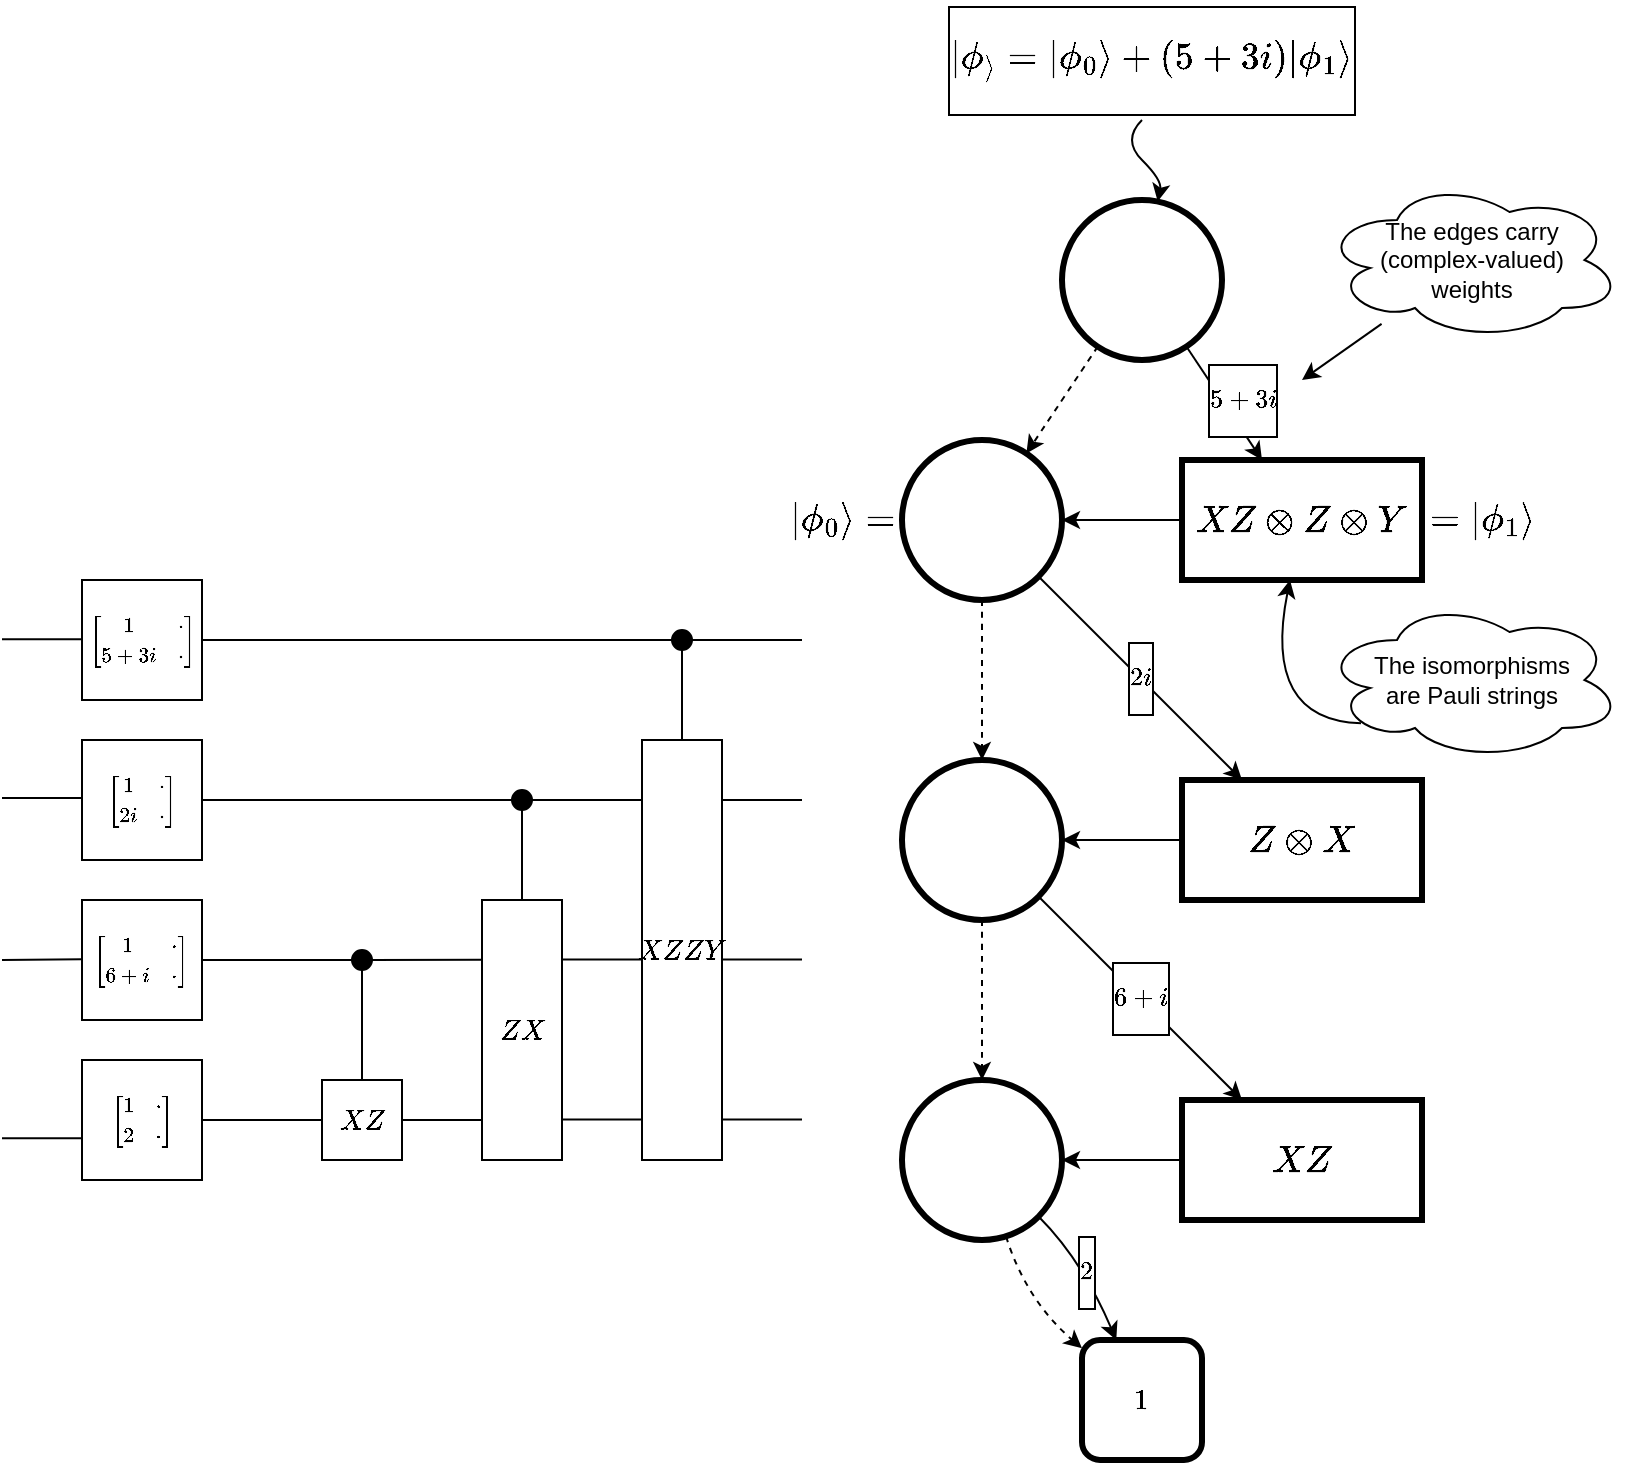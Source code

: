 <mxfile version="13.10.0" type="device"><diagram id="DWoRQ5sVg6UwdOeXwkce" name="Page-1"><mxGraphModel dx="2205" dy="825" grid="1" gridSize="10" guides="1" tooltips="1" connect="1" arrows="1" fold="1" page="1" pageScale="1" pageWidth="850" pageHeight="1100" math="1" shadow="0"><root><mxCell id="0"/><mxCell id="1" parent="0"/><mxCell id="V9ME7ie5uXiMiQpmZWRb-1" value="" style="endArrow=none;html=1;" edge="1" parent="1"><mxGeometry width="50" height="50" relative="1" as="geometry"><mxPoint x="-210" y="379.66" as="sourcePoint"/><mxPoint x="-170" y="379.66" as="targetPoint"/></mxGeometry></mxCell><mxCell id="V9ME7ie5uXiMiQpmZWRb-2" value="" style="endArrow=none;html=1;" edge="1" parent="1"><mxGeometry width="50" height="50" relative="1" as="geometry"><mxPoint x="-210" y="459" as="sourcePoint"/><mxPoint x="-170" y="459" as="targetPoint"/></mxGeometry></mxCell><mxCell id="V9ME7ie5uXiMiQpmZWRb-3" value="" style="endArrow=none;html=1;" edge="1" parent="1"><mxGeometry width="50" height="50" relative="1" as="geometry"><mxPoint x="-210" y="540" as="sourcePoint"/><mxPoint x="-170" y="539.66" as="targetPoint"/></mxGeometry></mxCell><mxCell id="V9ME7ie5uXiMiQpmZWRb-4" value="" style="endArrow=none;html=1;" edge="1" parent="1"><mxGeometry width="50" height="50" relative="1" as="geometry"><mxPoint x="-210" y="629.17" as="sourcePoint"/><mxPoint x="-170" y="629.17" as="targetPoint"/></mxGeometry></mxCell><mxCell id="V9ME7ie5uXiMiQpmZWRb-8" value="$$\begin{bmatrix}1 &amp;amp; \cdot \\ 2 &amp;amp; \cdot \end{bmatrix}$$" style="rounded=0;whiteSpace=wrap;html=1;fontSize=9;" vertex="1" parent="1"><mxGeometry x="-170" y="590" width="60" height="60" as="geometry"/></mxCell><mxCell id="V9ME7ie5uXiMiQpmZWRb-9" value="$$XZ$$" style="rounded=0;whiteSpace=wrap;html=1;" vertex="1" parent="1"><mxGeometry x="-50" y="600" width="40" height="40" as="geometry"/></mxCell><mxCell id="V9ME7ie5uXiMiQpmZWRb-10" value="$$Z\\X$$" style="rounded=0;whiteSpace=wrap;html=1;" vertex="1" parent="1"><mxGeometry x="30" y="510" width="40" height="130" as="geometry"/></mxCell><mxCell id="V9ME7ie5uXiMiQpmZWRb-11" value="$$XZ\\Z\\Y$$" style="rounded=0;whiteSpace=wrap;html=1;" vertex="1" parent="1"><mxGeometry x="110" y="430" width="40" height="210" as="geometry"/></mxCell><mxCell id="V9ME7ie5uXiMiQpmZWRb-12" value="" style="endArrow=none;html=1;exitX=1;exitY=0.5;exitDx=0;exitDy=0;" edge="1" parent="1" source="V9ME7ie5uXiMiQpmZWRb-24"><mxGeometry width="50" height="50" relative="1" as="geometry"><mxPoint y="560" as="sourcePoint"/><mxPoint x="190" y="380" as="targetPoint"/></mxGeometry></mxCell><mxCell id="V9ME7ie5uXiMiQpmZWRb-14" value="" style="endArrow=none;html=1;exitX=1;exitY=0.5;exitDx=0;exitDy=0;entryX=0;entryY=0.5;entryDx=0;entryDy=0;" edge="1" parent="1" source="V9ME7ie5uXiMiQpmZWRb-59" target="V9ME7ie5uXiMiQpmZWRb-23"><mxGeometry width="50" height="50" relative="1" as="geometry"><mxPoint x="-90" y="550" as="sourcePoint"/><mxPoint x="210.0" y="450" as="targetPoint"/></mxGeometry></mxCell><mxCell id="V9ME7ie5uXiMiQpmZWRb-15" value="" style="endArrow=none;html=1;exitX=1;exitY=0.5;exitDx=0;exitDy=0;entryX=0;entryY=0.5;entryDx=0;entryDy=0;" edge="1" parent="1" source="V9ME7ie5uXiMiQpmZWRb-8" target="V9ME7ie5uXiMiQpmZWRb-9"><mxGeometry width="50" height="50" relative="1" as="geometry"><mxPoint x="-60" y="460" as="sourcePoint"/><mxPoint x="220.0" y="460" as="targetPoint"/></mxGeometry></mxCell><mxCell id="V9ME7ie5uXiMiQpmZWRb-16" value="" style="endArrow=none;html=1;exitX=1;exitY=0.5;exitDx=0;exitDy=0;" edge="1" parent="1" source="V9ME7ie5uXiMiQpmZWRb-9"><mxGeometry width="50" height="50" relative="1" as="geometry"><mxPoint x="-50" y="470" as="sourcePoint"/><mxPoint x="30" y="620" as="targetPoint"/></mxGeometry></mxCell><mxCell id="V9ME7ie5uXiMiQpmZWRb-27" style="edgeStyle=orthogonalEdgeStyle;rounded=0;orthogonalLoop=1;jettySize=auto;html=1;endArrow=none;endFill=0;" edge="1" parent="1" source="V9ME7ie5uXiMiQpmZWRb-19" target="V9ME7ie5uXiMiQpmZWRb-10"><mxGeometry relative="1" as="geometry"/></mxCell><mxCell id="V9ME7ie5uXiMiQpmZWRb-19" value="" style="ellipse;whiteSpace=wrap;html=1;aspect=fixed;fillColor=#000000;" vertex="1" parent="1"><mxGeometry x="45" y="455" width="10" height="10" as="geometry"/></mxCell><mxCell id="V9ME7ie5uXiMiQpmZWRb-21" value="" style="endArrow=none;html=1;exitX=1;exitY=0.5;exitDx=0;exitDy=0;entryX=0;entryY=0.5;entryDx=0;entryDy=0;" edge="1" parent="1" source="V9ME7ie5uXiMiQpmZWRb-60" target="V9ME7ie5uXiMiQpmZWRb-19"><mxGeometry width="50" height="50" relative="1" as="geometry"><mxPoint x="-90" y="490" as="sourcePoint"/><mxPoint x="109.6" y="490.48" as="targetPoint"/></mxGeometry></mxCell><mxCell id="V9ME7ie5uXiMiQpmZWRb-26" style="edgeStyle=orthogonalEdgeStyle;rounded=0;orthogonalLoop=1;jettySize=auto;html=1;endArrow=none;endFill=0;" edge="1" parent="1" source="V9ME7ie5uXiMiQpmZWRb-23" target="V9ME7ie5uXiMiQpmZWRb-9"><mxGeometry relative="1" as="geometry"/></mxCell><mxCell id="V9ME7ie5uXiMiQpmZWRb-23" value="" style="ellipse;whiteSpace=wrap;html=1;aspect=fixed;fillColor=#000000;" vertex="1" parent="1"><mxGeometry x="-35" y="535" width="10" height="10" as="geometry"/></mxCell><mxCell id="V9ME7ie5uXiMiQpmZWRb-28" style="edgeStyle=orthogonalEdgeStyle;rounded=0;orthogonalLoop=1;jettySize=auto;html=1;endArrow=none;endFill=0;" edge="1" parent="1" source="V9ME7ie5uXiMiQpmZWRb-24" target="V9ME7ie5uXiMiQpmZWRb-11"><mxGeometry relative="1" as="geometry"/></mxCell><mxCell id="V9ME7ie5uXiMiQpmZWRb-24" value="" style="ellipse;whiteSpace=wrap;html=1;aspect=fixed;fillColor=#000000;" vertex="1" parent="1"><mxGeometry x="125" y="375" width="10" height="10" as="geometry"/></mxCell><mxCell id="V9ME7ie5uXiMiQpmZWRb-25" value="" style="endArrow=none;html=1;exitX=1;exitY=0.5;exitDx=0;exitDy=0;" edge="1" parent="1" source="V9ME7ie5uXiMiQpmZWRb-61" target="V9ME7ie5uXiMiQpmZWRb-24"><mxGeometry width="50" height="50" relative="1" as="geometry"><mxPoint x="-90" y="430" as="sourcePoint"/><mxPoint x="190" y="430" as="targetPoint"/></mxGeometry></mxCell><mxCell id="V9ME7ie5uXiMiQpmZWRb-29" value="" style="endArrow=none;html=1;" edge="1" parent="1"><mxGeometry width="50" height="50" relative="1" as="geometry"><mxPoint x="150" y="539.76" as="sourcePoint"/><mxPoint x="190" y="539.76" as="targetPoint"/></mxGeometry></mxCell><mxCell id="V9ME7ie5uXiMiQpmZWRb-30" value="" style="endArrow=none;html=1;" edge="1" parent="1"><mxGeometry width="50" height="50" relative="1" as="geometry"><mxPoint x="150" y="619.76" as="sourcePoint"/><mxPoint x="190" y="619.76" as="targetPoint"/></mxGeometry></mxCell><mxCell id="V9ME7ie5uXiMiQpmZWRb-31" value="" style="endArrow=none;html=1;" edge="1" parent="1"><mxGeometry width="50" height="50" relative="1" as="geometry"><mxPoint x="150" y="460" as="sourcePoint"/><mxPoint x="190" y="460" as="targetPoint"/></mxGeometry></mxCell><mxCell id="V9ME7ie5uXiMiQpmZWRb-32" value="$$5+3i$$" style="edgeStyle=none;rounded=0;orthogonalLoop=1;jettySize=auto;html=1;labelBorderColor=#000000;" edge="1" parent="1" source="V9ME7ie5uXiMiQpmZWRb-35" target="V9ME7ie5uXiMiQpmZWRb-47"><mxGeometry x="0.105" y="8" relative="1" as="geometry"><mxPoint as="offset"/></mxGeometry></mxCell><mxCell id="V9ME7ie5uXiMiQpmZWRb-33" style="edgeStyle=none;curved=1;orthogonalLoop=1;jettySize=auto;html=1;dashed=1;" edge="1" parent="1" source="V9ME7ie5uXiMiQpmZWRb-35" target="V9ME7ie5uXiMiQpmZWRb-38"><mxGeometry relative="1" as="geometry"/></mxCell><mxCell id="V9ME7ie5uXiMiQpmZWRb-34" style="edgeStyle=none;curved=1;orthogonalLoop=1;jettySize=auto;html=1;endArrow=none;endFill=0;startArrow=classic;startFill=1;" edge="1" parent="1" source="V9ME7ie5uXiMiQpmZWRb-35"><mxGeometry relative="1" as="geometry"><mxPoint x="360" y="120" as="targetPoint"/><Array as="points"><mxPoint x="370" y="150"/><mxPoint x="350" y="130"/></Array></mxGeometry></mxCell><mxCell id="V9ME7ie5uXiMiQpmZWRb-35" value="" style="ellipse;whiteSpace=wrap;html=1;aspect=fixed;strokeWidth=3;" vertex="1" parent="1"><mxGeometry x="320" y="160" width="80" height="80" as="geometry"/></mxCell><mxCell id="V9ME7ie5uXiMiQpmZWRb-36" style="edgeStyle=none;curved=1;orthogonalLoop=1;jettySize=auto;html=1;dashed=1;" edge="1" parent="1" source="V9ME7ie5uXiMiQpmZWRb-38" target="V9ME7ie5uXiMiQpmZWRb-41"><mxGeometry relative="1" as="geometry"/></mxCell><mxCell id="V9ME7ie5uXiMiQpmZWRb-37" value="$$2i$$" style="edgeStyle=none;curved=1;orthogonalLoop=1;jettySize=auto;html=1;labelBorderColor=#000000;" edge="1" parent="1" source="V9ME7ie5uXiMiQpmZWRb-38" target="V9ME7ie5uXiMiQpmZWRb-49"><mxGeometry relative="1" as="geometry"/></mxCell><mxCell id="V9ME7ie5uXiMiQpmZWRb-38" value="" style="ellipse;whiteSpace=wrap;html=1;aspect=fixed;strokeWidth=3;" vertex="1" parent="1"><mxGeometry x="240" y="280" width="80" height="80" as="geometry"/></mxCell><mxCell id="V9ME7ie5uXiMiQpmZWRb-39" style="edgeStyle=none;curved=1;orthogonalLoop=1;jettySize=auto;html=1;dashed=1;" edge="1" parent="1" source="V9ME7ie5uXiMiQpmZWRb-41" target="V9ME7ie5uXiMiQpmZWRb-44"><mxGeometry relative="1" as="geometry"/></mxCell><mxCell id="V9ME7ie5uXiMiQpmZWRb-40" value="$$6+i$$" style="edgeStyle=none;curved=1;orthogonalLoop=1;jettySize=auto;html=1;labelBorderColor=#000000;" edge="1" parent="1" source="V9ME7ie5uXiMiQpmZWRb-41" target="V9ME7ie5uXiMiQpmZWRb-51"><mxGeometry relative="1" as="geometry"/></mxCell><mxCell id="V9ME7ie5uXiMiQpmZWRb-41" value="" style="ellipse;whiteSpace=wrap;html=1;aspect=fixed;strokeWidth=3;" vertex="1" parent="1"><mxGeometry x="240" y="440" width="80" height="80" as="geometry"/></mxCell><mxCell id="V9ME7ie5uXiMiQpmZWRb-42" style="edgeStyle=none;orthogonalLoop=1;jettySize=auto;html=1;curved=1;dashed=1;" edge="1" parent="1" source="V9ME7ie5uXiMiQpmZWRb-44" target="V9ME7ie5uXiMiQpmZWRb-45"><mxGeometry relative="1" as="geometry"><Array as="points"><mxPoint x="302" y="710"/></Array></mxGeometry></mxCell><mxCell id="V9ME7ie5uXiMiQpmZWRb-43" value="$$2$$" style="edgeStyle=none;curved=1;orthogonalLoop=1;jettySize=auto;html=1;labelBorderColor=#000000;" edge="1" parent="1" source="V9ME7ie5uXiMiQpmZWRb-44" target="V9ME7ie5uXiMiQpmZWRb-45"><mxGeometry relative="1" as="geometry"><Array as="points"><mxPoint x="330" y="690"/></Array></mxGeometry></mxCell><mxCell id="V9ME7ie5uXiMiQpmZWRb-44" value="" style="ellipse;whiteSpace=wrap;html=1;aspect=fixed;strokeWidth=3;" vertex="1" parent="1"><mxGeometry x="240" y="600" width="80" height="80" as="geometry"/></mxCell><mxCell id="V9ME7ie5uXiMiQpmZWRb-45" value="$$1$$" style="rounded=1;whiteSpace=wrap;html=1;strokeWidth=3;" vertex="1" parent="1"><mxGeometry x="330" y="730" width="60" height="60" as="geometry"/></mxCell><mxCell id="V9ME7ie5uXiMiQpmZWRb-46" style="edgeStyle=none;rounded=0;orthogonalLoop=1;jettySize=auto;html=1;" edge="1" parent="1" source="V9ME7ie5uXiMiQpmZWRb-47" target="V9ME7ie5uXiMiQpmZWRb-38"><mxGeometry relative="1" as="geometry"/></mxCell><mxCell id="V9ME7ie5uXiMiQpmZWRb-47" value="$$XZ\otimes Z\otimes Y$$" style="rounded=0;whiteSpace=wrap;html=1;strokeWidth=3;fontSize=16;" vertex="1" parent="1"><mxGeometry x="380" y="290" width="120" height="60" as="geometry"/></mxCell><mxCell id="V9ME7ie5uXiMiQpmZWRb-48" style="edgeStyle=none;rounded=0;orthogonalLoop=1;jettySize=auto;html=1;" edge="1" parent="1" source="V9ME7ie5uXiMiQpmZWRb-49" target="V9ME7ie5uXiMiQpmZWRb-41"><mxGeometry relative="1" as="geometry"/></mxCell><mxCell id="V9ME7ie5uXiMiQpmZWRb-49" value="$$Z\otimes X$$" style="rounded=0;whiteSpace=wrap;html=1;strokeWidth=3;fontSize=16;" vertex="1" parent="1"><mxGeometry x="380" y="450" width="120" height="60" as="geometry"/></mxCell><mxCell id="V9ME7ie5uXiMiQpmZWRb-50" style="edgeStyle=none;rounded=0;orthogonalLoop=1;jettySize=auto;html=1;" edge="1" parent="1" source="V9ME7ie5uXiMiQpmZWRb-51" target="V9ME7ie5uXiMiQpmZWRb-44"><mxGeometry relative="1" as="geometry"/></mxCell><mxCell id="V9ME7ie5uXiMiQpmZWRb-51" value="$$XZ$$" style="rounded=0;whiteSpace=wrap;html=1;strokeWidth=3;fontSize=16;" vertex="1" parent="1"><mxGeometry x="380" y="610" width="120" height="60" as="geometry"/></mxCell><mxCell id="V9ME7ie5uXiMiQpmZWRb-52" style="edgeStyle=none;curved=1;orthogonalLoop=1;jettySize=auto;html=1;startArrow=none;startFill=0;endArrow=classic;endFill=1;exitX=0.13;exitY=0.77;exitDx=0;exitDy=0;exitPerimeter=0;" edge="1" parent="1" source="V9ME7ie5uXiMiQpmZWRb-53" target="V9ME7ie5uXiMiQpmZWRb-47"><mxGeometry relative="1" as="geometry"><Array as="points"><mxPoint x="420" y="420"/></Array></mxGeometry></mxCell><mxCell id="V9ME7ie5uXiMiQpmZWRb-53" value="The isomorphisms are Pauli strings" style="ellipse;shape=cloud;whiteSpace=wrap;html=1;spacingLeft=24;spacingRight=24;" vertex="1" parent="1"><mxGeometry x="450" y="360" width="150" height="80" as="geometry"/></mxCell><mxCell id="V9ME7ie5uXiMiQpmZWRb-54" style="edgeStyle=none;curved=1;orthogonalLoop=1;jettySize=auto;html=1;startArrow=none;startFill=0;endArrow=classic;endFill=1;" edge="1" parent="1" source="V9ME7ie5uXiMiQpmZWRb-55"><mxGeometry relative="1" as="geometry"><mxPoint x="440" y="250" as="targetPoint"/></mxGeometry></mxCell><mxCell id="V9ME7ie5uXiMiQpmZWRb-55" value="The edges carry (complex-valued) weights" style="ellipse;shape=cloud;whiteSpace=wrap;html=1;spacingLeft=24;spacingRight=24;" vertex="1" parent="1"><mxGeometry x="450" y="150" width="150" height="80" as="geometry"/></mxCell><mxCell id="V9ME7ie5uXiMiQpmZWRb-56" value="$$=|\phi_1\rangle$$" style="text;html=1;strokeColor=none;fillColor=none;align=center;verticalAlign=middle;whiteSpace=wrap;rounded=0;fontSize=16;" vertex="1" parent="1"><mxGeometry x="510" y="310" width="40" height="20" as="geometry"/></mxCell><mxCell id="V9ME7ie5uXiMiQpmZWRb-57" value="$$|\phi_0\rangle=$$" style="text;html=1;strokeColor=none;fillColor=none;align=center;verticalAlign=middle;whiteSpace=wrap;rounded=0;fontSize=16;" vertex="1" parent="1"><mxGeometry x="190" y="310" width="40" height="20" as="geometry"/></mxCell><mxCell id="V9ME7ie5uXiMiQpmZWRb-58" value="$$|\phi_\rangle=|\phi_0\rangle +(5+3i)|\phi_1\rangle$$" style="text;html=1;strokeColor=none;fillColor=none;align=center;verticalAlign=middle;whiteSpace=wrap;rounded=0;fontSize=16;labelBorderColor=#000000;" vertex="1" parent="1"><mxGeometry x="250" y="60" width="230" height="60" as="geometry"/></mxCell><mxCell id="V9ME7ie5uXiMiQpmZWRb-59" value="$$\begin{bmatrix}1 &amp;amp; \cdot \\ 6+i &amp;amp; \cdot \end{bmatrix}$$" style="rounded=0;whiteSpace=wrap;html=1;fontSize=9;" vertex="1" parent="1"><mxGeometry x="-170" y="510" width="60" height="60" as="geometry"/></mxCell><mxCell id="V9ME7ie5uXiMiQpmZWRb-60" value="$$\begin{bmatrix}1 &amp;amp; \cdot \\ 2i &amp;amp; \cdot \end{bmatrix}$$" style="rounded=0;whiteSpace=wrap;html=1;fontSize=9;" vertex="1" parent="1"><mxGeometry x="-170" y="430" width="60" height="60" as="geometry"/></mxCell><mxCell id="V9ME7ie5uXiMiQpmZWRb-61" value="$$\begin{bmatrix}1 &amp;amp; \cdot \\ 5+3i &amp;amp; \cdot \end{bmatrix}$$" style="rounded=0;whiteSpace=wrap;html=1;fontSize=9;" vertex="1" parent="1"><mxGeometry x="-170" y="350" width="60" height="60" as="geometry"/></mxCell><mxCell id="V9ME7ie5uXiMiQpmZWRb-63" style="rounded=0;orthogonalLoop=1;jettySize=auto;html=1;endArrow=none;endFill=0;exitX=1;exitY=0.5;exitDx=0;exitDy=0;entryX=-0.006;entryY=0.23;entryDx=0;entryDy=0;entryPerimeter=0;" edge="1" parent="1" source="V9ME7ie5uXiMiQpmZWRb-23" target="V9ME7ie5uXiMiQpmZWRb-10"><mxGeometry relative="1" as="geometry"><mxPoint x="-20" y="565" as="sourcePoint"/><mxPoint y="543" as="targetPoint"/></mxGeometry></mxCell><mxCell id="V9ME7ie5uXiMiQpmZWRb-64" value="" style="endArrow=none;html=1;" edge="1" parent="1"><mxGeometry width="50" height="50" relative="1" as="geometry"><mxPoint x="70" y="619.76" as="sourcePoint"/><mxPoint x="110" y="619.76" as="targetPoint"/></mxGeometry></mxCell><mxCell id="V9ME7ie5uXiMiQpmZWRb-65" value="" style="endArrow=none;html=1;" edge="1" parent="1"><mxGeometry width="50" height="50" relative="1" as="geometry"><mxPoint x="70" y="539.76" as="sourcePoint"/><mxPoint x="110" y="539.76" as="targetPoint"/></mxGeometry></mxCell><mxCell id="V9ME7ie5uXiMiQpmZWRb-66" value="" style="endArrow=none;html=1;exitX=1;exitY=0.5;exitDx=0;exitDy=0;" edge="1" parent="1" source="V9ME7ie5uXiMiQpmZWRb-19"><mxGeometry width="50" height="50" relative="1" as="geometry"><mxPoint x="70" y="460" as="sourcePoint"/><mxPoint x="110" y="460" as="targetPoint"/></mxGeometry></mxCell></root></mxGraphModel></diagram></mxfile>